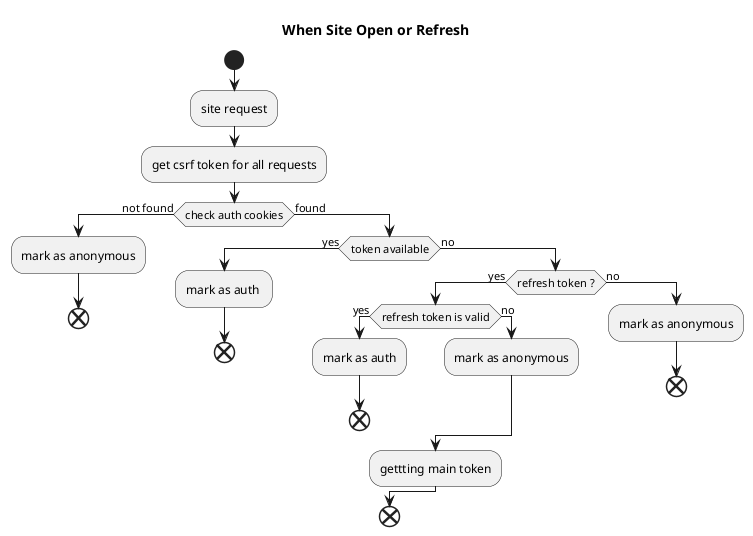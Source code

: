 @startuml

title  When Site Open or Refresh

start
:site request;
:get csrf token for all requests;
  if (check auth cookies) then (not found)
    :mark as anonymous;
    end
   else (found)
    if (token available) then (yes)
    :mark as auth ;
    end
    else (no)
    if (refresh token ?) then (yes)

        if (refresh token is valid) then (yes)
            :mark as auth;
            end
        else (no)
        :mark as anonymous;
        endif

    :gettting main token;
    else (no)
    :mark as anonymous;
    end
   endif
endif
end




@enduml